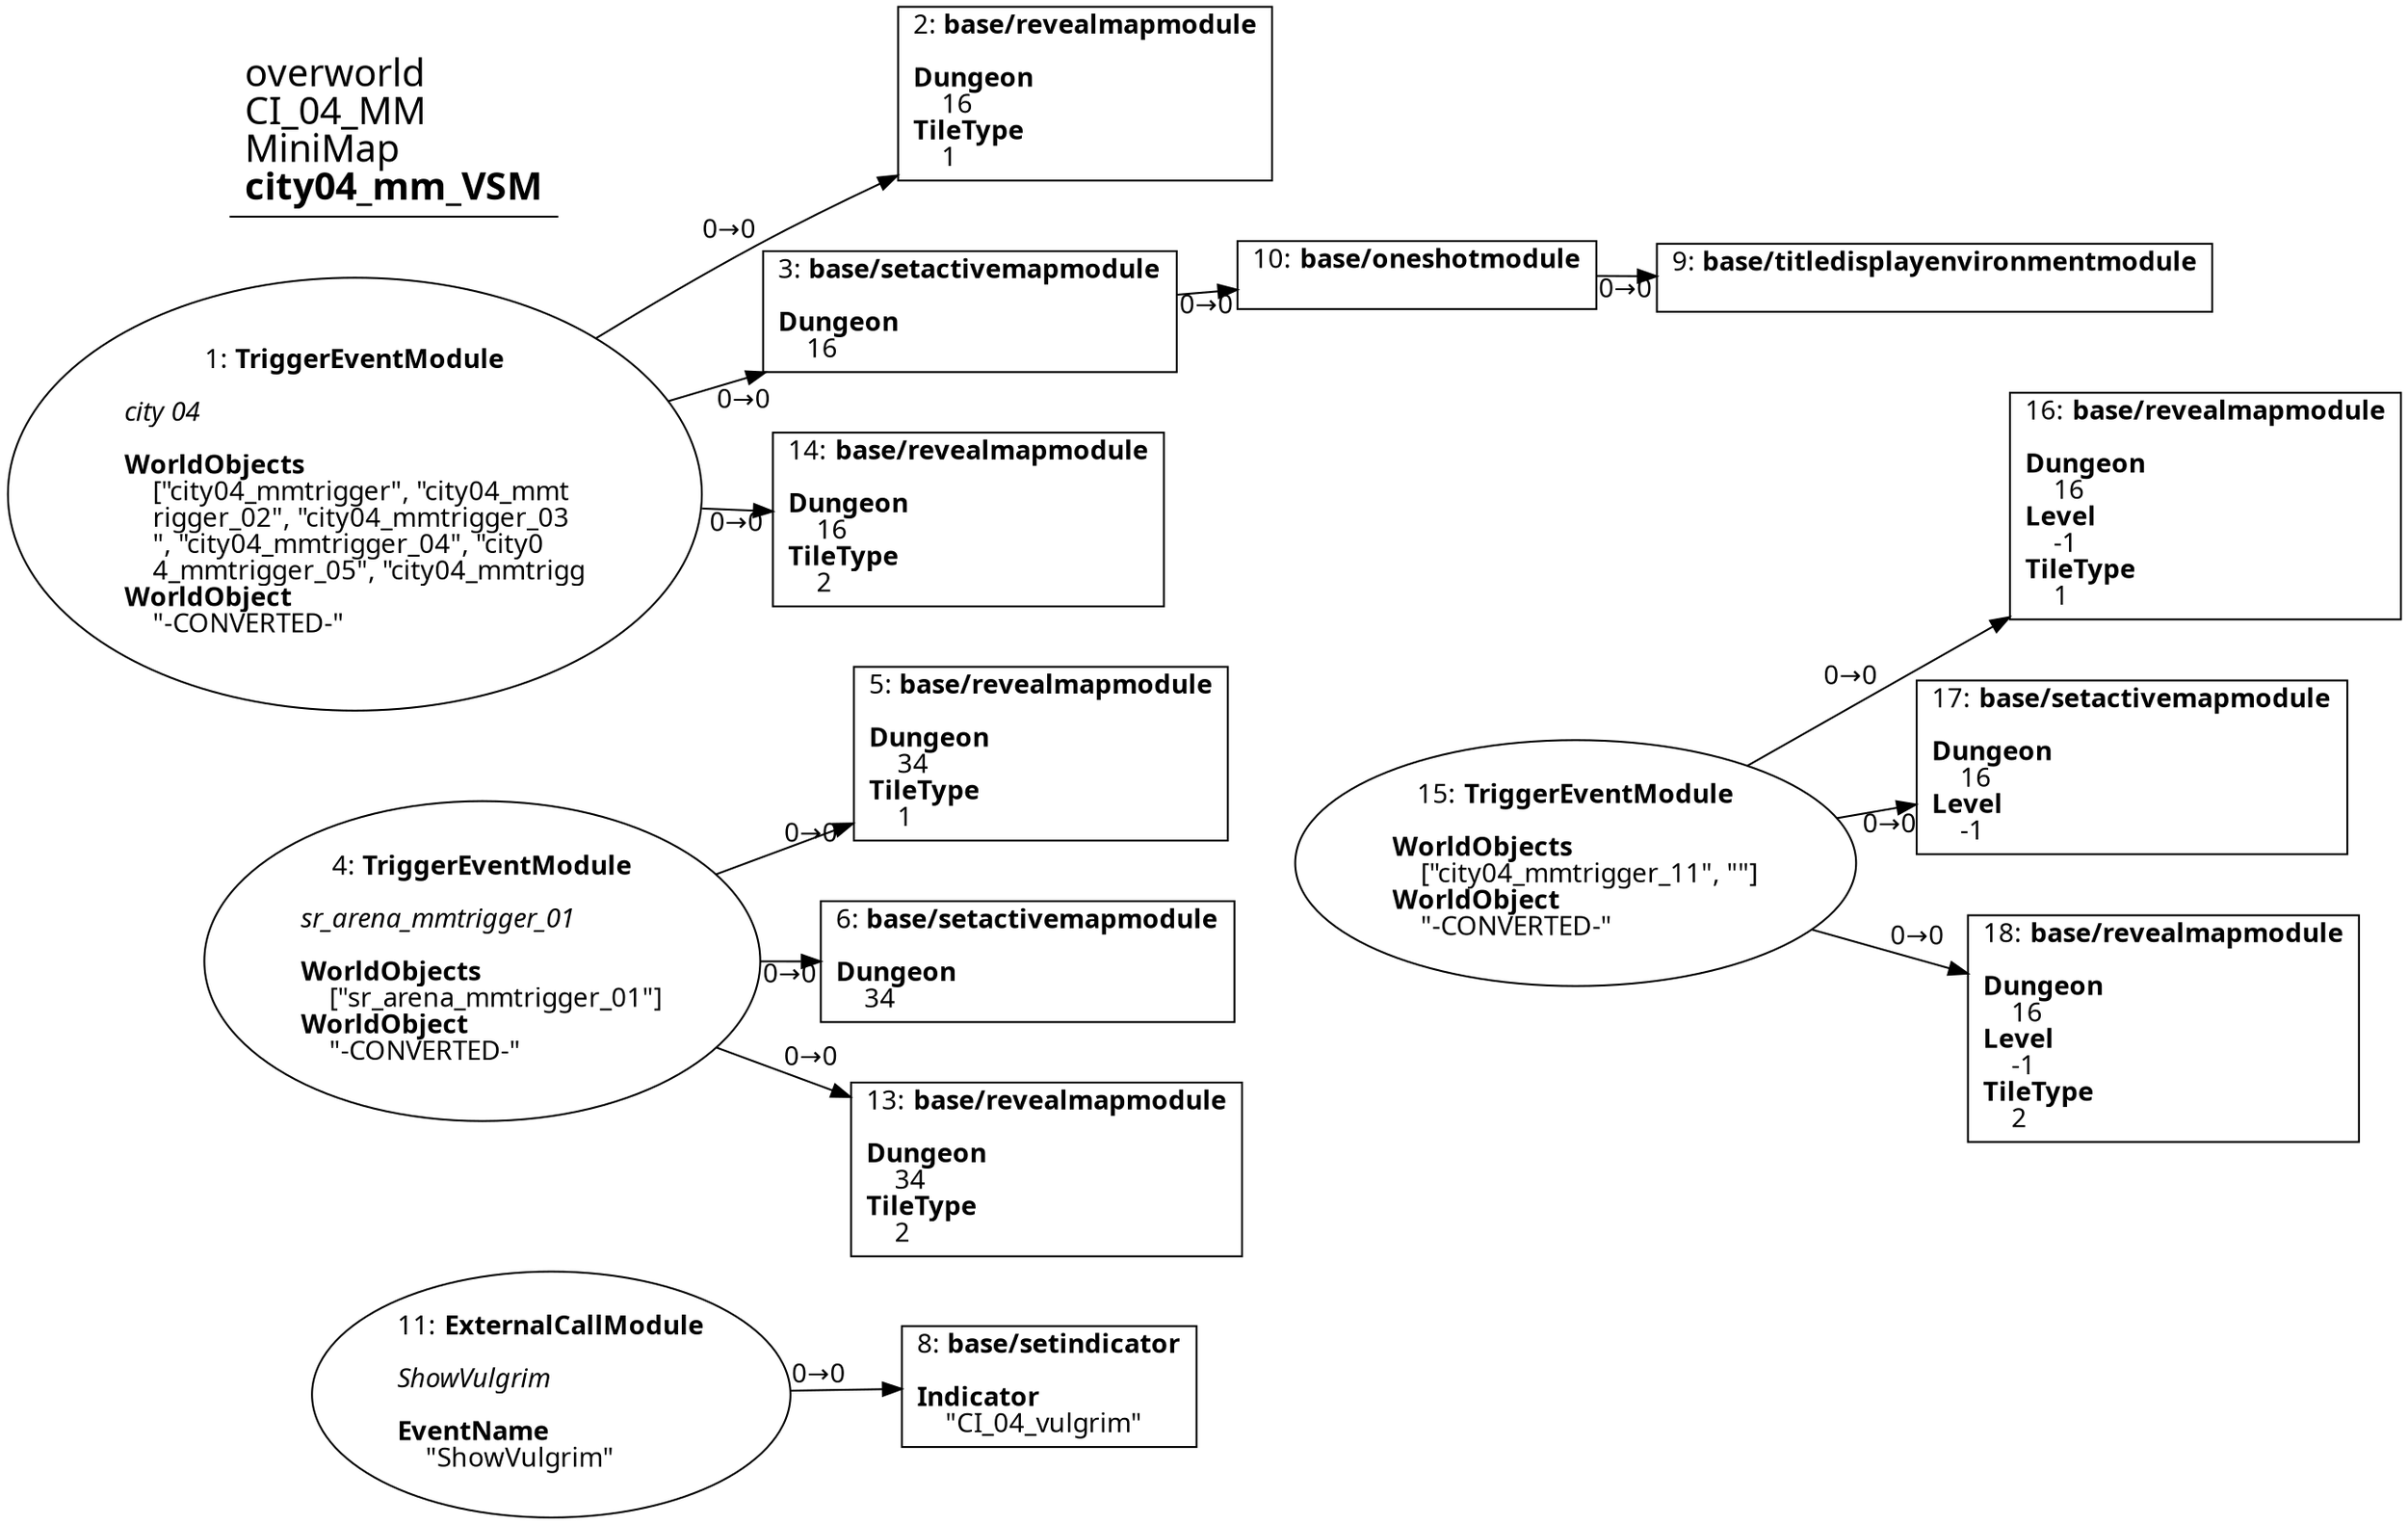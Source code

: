 digraph {
    layout = fdp;
    overlap = prism;
    sep = "+16";
    splines = spline;

    node [ shape = box ];

    graph [ fontname = "Segoe UI" ];
    node [ fontname = "Segoe UI" ];
    edge [ fontname = "Segoe UI" ];

    1 [ label = <1: <b>TriggerEventModule</b><br/><br/><i>city 04<br align="left"/></i><br align="left"/><b>WorldObjects</b><br align="left"/>    [&quot;city04_mmtrigger&quot;, &quot;city04_mmt<br align="left"/>    rigger_02&quot;, &quot;city04_mmtrigger_03<br align="left"/>    &quot;, &quot;city04_mmtrigger_04&quot;, &quot;city0<br align="left"/>    4_mmtrigger_05&quot;, &quot;city04_mmtrigg<br align="left"/><b>WorldObject</b><br align="left"/>    &quot;-CONVERTED-&quot;<br align="left"/>> ];
    1 [ shape = oval ]
    1 [ pos = "0.29500002,-0.289!" ];
    1 -> 2 [ label = "0→0" ];
    1 -> 3 [ label = "0→0" ];
    1 -> 14 [ label = "0→0" ];

    2 [ label = <2: <b>base/revealmapmodule</b><br/><br/><b>Dungeon</b><br align="left"/>    16<br align="left"/><b>TileType</b><br align="left"/>    1<br align="left"/>> ];
    2 [ pos = "0.59300005,-0.20400001!" ];

    3 [ label = <3: <b>base/setactivemapmodule</b><br/><br/><b>Dungeon</b><br align="left"/>    16<br align="left"/>> ];
    3 [ pos = "0.583,-0.289!" ];
    3 -> 10 [ label = "0→0" ];

    4 [ label = <4: <b>TriggerEventModule</b><br/><br/><i>sr_arena_mmtrigger_01<br align="left"/></i><br align="left"/><b>WorldObjects</b><br align="left"/>    [&quot;sr_arena_mmtrigger_01&quot;]<br align="left"/><b>WorldObject</b><br align="left"/>    &quot;-CONVERTED-&quot;<br align="left"/>> ];
    4 [ shape = oval ]
    4 [ pos = "0.333,-0.51100004!" ];
    4 -> 5 [ label = "0→0" ];
    4 -> 6 [ label = "0→0" ];
    4 -> 13 [ label = "0→0" ];

    5 [ label = <5: <b>base/revealmapmodule</b><br/><br/><b>Dungeon</b><br align="left"/>    34<br align="left"/><b>TileType</b><br align="left"/>    1<br align="left"/>> ];
    5 [ pos = "0.632,-0.45000002!" ];

    6 [ label = <6: <b>base/setactivemapmodule</b><br/><br/><b>Dungeon</b><br align="left"/>    34<br align="left"/>> ];
    6 [ pos = "0.63100004,-0.51100004!" ];

    8 [ label = <8: <b>base/setindicator</b><br/><br/><b>Indicator</b><br align="left"/>    &quot;CI_04_vulgrim&quot;<br align="left"/>> ];
    8 [ pos = "0.597,-0.795!" ];

    9 [ label = <9: <b>base/titledisplayenvironmentmodule</b><br/><br/>> ];
    9 [ pos = "0.9850001,-0.289!" ];

    10 [ label = <10: <b>base/oneshotmodule</b><br/><br/>> ];
    10 [ pos = "0.794,-0.289!" ];
    10 -> 9 [ label = "0→0" ];

    11 [ label = <11: <b>ExternalCallModule</b><br/><br/><i>ShowVulgrim<br align="left"/></i><br align="left"/><b>EventName</b><br align="left"/>    &quot;ShowVulgrim&quot;<br align="left"/>> ];
    11 [ shape = oval ]
    11 [ pos = "0.34600002,-0.795!" ];
    11 -> 8 [ label = "0→0" ];

    13 [ label = <13: <b>base/revealmapmodule</b><br/><br/><b>Dungeon</b><br align="left"/>    34<br align="left"/><b>TileType</b><br align="left"/>    2<br align="left"/>> ];
    13 [ pos = "0.633,-0.57500005!" ];

    14 [ label = <14: <b>base/revealmapmodule</b><br/><br/><b>Dungeon</b><br align="left"/>    16<br align="left"/><b>TileType</b><br align="left"/>    2<br align="left"/>> ];
    14 [ pos = "0.59000003,-0.36400002!" ];

    15 [ label = <15: <b>TriggerEventModule</b><br/><br/><b>WorldObjects</b><br align="left"/>    [&quot;city04_mmtrigger_11&quot;, &quot;&quot;]<br align="left"/><b>WorldObject</b><br align="left"/>    &quot;-CONVERTED-&quot;<br align="left"/>> ];
    15 [ shape = oval ]
    15 [ pos = "0.9250001,-0.49100003!" ];
    15 -> 17 [ label = "0→0" ];
    15 -> 16 [ label = "0→0" ];
    15 -> 18 [ label = "0→0" ];

    16 [ label = <16: <b>base/revealmapmodule</b><br/><br/><b>Dungeon</b><br align="left"/>    16<br align="left"/><b>Level</b><br align="left"/>    -1<br align="left"/><b>TileType</b><br align="left"/>    1<br align="left"/>> ];
    16 [ pos = "1.2030001,-0.407!" ];

    17 [ label = <17: <b>base/setactivemapmodule</b><br/><br/><b>Dungeon</b><br align="left"/>    16<br align="left"/><b>Level</b><br align="left"/>    -1<br align="left"/>> ];
    17 [ pos = "1.1930001,-0.49100003!" ];

    18 [ label = <18: <b>base/revealmapmodule</b><br/><br/><b>Dungeon</b><br align="left"/>    16<br align="left"/><b>Level</b><br align="left"/>    -1<br align="left"/><b>TileType</b><br align="left"/>    2<br align="left"/>> ];
    18 [ pos = "1.2,-0.56700003!" ];

    title [ pos = "0.294,-0.20300001!" ];
    title [ shape = underline ];
    title [ label = <<font point-size="20">overworld<br align="left"/>CI_04_MM<br align="left"/>MiniMap<br align="left"/><b>city04_mm_VSM</b><br align="left"/></font>> ];
}
